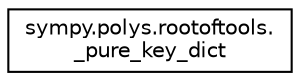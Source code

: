 digraph "Graphical Class Hierarchy"
{
 // LATEX_PDF_SIZE
  edge [fontname="Helvetica",fontsize="10",labelfontname="Helvetica",labelfontsize="10"];
  node [fontname="Helvetica",fontsize="10",shape=record];
  rankdir="LR";
  Node0 [label="sympy.polys.rootoftools.\l_pure_key_dict",height=0.2,width=0.4,color="black", fillcolor="white", style="filled",URL="$classsympy_1_1polys_1_1rootoftools_1_1__pure__key__dict.html",tooltip=" "];
}
